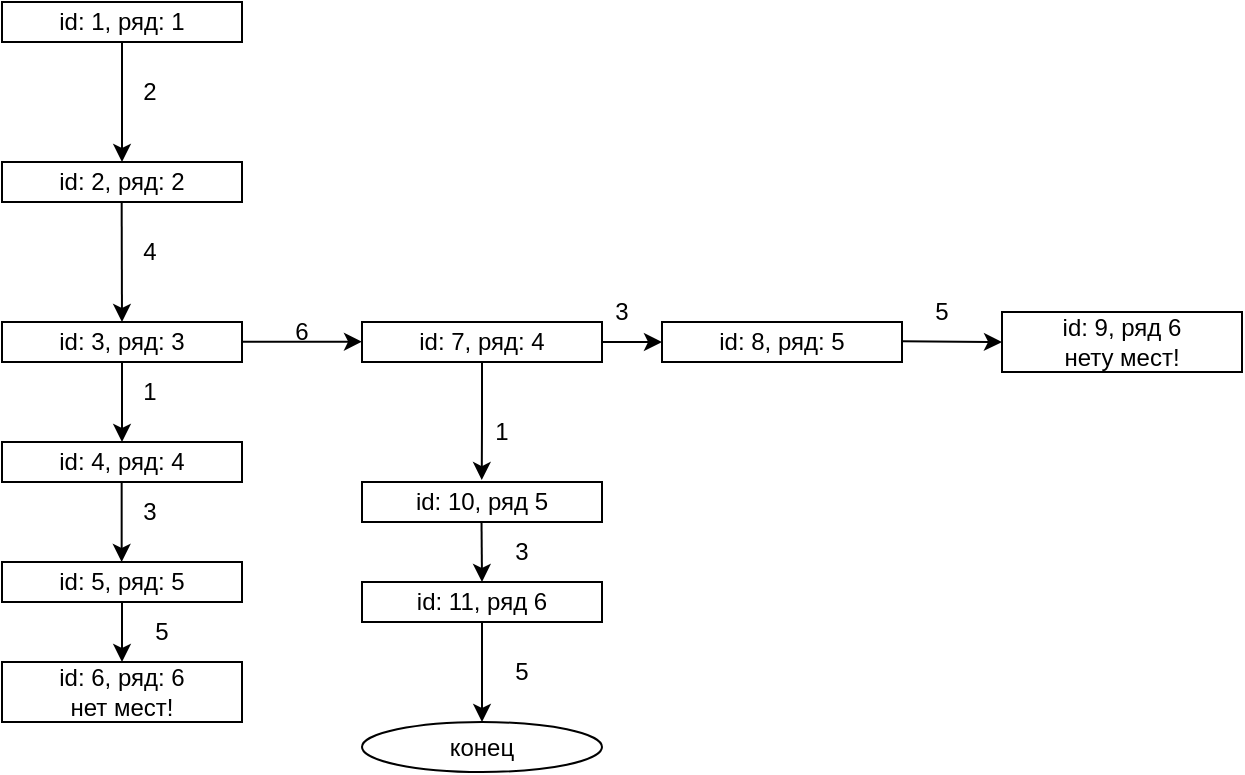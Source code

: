 <mxfile version="23.1.5" type="device">
  <diagram name="Страница — 1" id="qdfZQsnE_lnyh3a2jX9p">
    <mxGraphModel dx="1434" dy="844" grid="1" gridSize="10" guides="1" tooltips="1" connect="1" arrows="1" fold="1" page="1" pageScale="1" pageWidth="827" pageHeight="1169" math="0" shadow="0">
      <root>
        <mxCell id="0" />
        <mxCell id="1" parent="0" />
        <mxCell id="Z7ZuaujE7Fwi7aXj2LP4-6" style="edgeStyle=orthogonalEdgeStyle;rounded=0;orthogonalLoop=1;jettySize=auto;html=1;entryX=0.5;entryY=0;entryDx=0;entryDy=0;" parent="1" source="Z7ZuaujE7Fwi7aXj2LP4-1" target="Z7ZuaujE7Fwi7aXj2LP4-4" edge="1">
          <mxGeometry relative="1" as="geometry" />
        </mxCell>
        <mxCell id="Z7ZuaujE7Fwi7aXj2LP4-1" value="id: 1, ряд: 1" style="rounded=0;whiteSpace=wrap;html=1;" parent="1" vertex="1">
          <mxGeometry x="340" y="160" width="120" height="20" as="geometry" />
        </mxCell>
        <mxCell id="Z7ZuaujE7Fwi7aXj2LP4-3" value="2" style="text;html=1;align=center;verticalAlign=middle;whiteSpace=wrap;rounded=0;" parent="1" vertex="1">
          <mxGeometry x="384" y="190" width="60" height="30" as="geometry" />
        </mxCell>
        <mxCell id="Z7ZuaujE7Fwi7aXj2LP4-4" value="id: 2, ряд: 2" style="rounded=0;whiteSpace=wrap;html=1;" parent="1" vertex="1">
          <mxGeometry x="340" y="240" width="120" height="20" as="geometry" />
        </mxCell>
        <mxCell id="Z7ZuaujE7Fwi7aXj2LP4-5" value="" style="endArrow=classic;html=1;rounded=0;" parent="1" edge="1">
          <mxGeometry width="50" height="50" relative="1" as="geometry">
            <mxPoint x="399.83" y="260" as="sourcePoint" />
            <mxPoint x="400" y="320" as="targetPoint" />
          </mxGeometry>
        </mxCell>
        <mxCell id="Z7ZuaujE7Fwi7aXj2LP4-7" value="4" style="text;html=1;align=center;verticalAlign=middle;whiteSpace=wrap;rounded=0;" parent="1" vertex="1">
          <mxGeometry x="384" y="270" width="60" height="30" as="geometry" />
        </mxCell>
        <mxCell id="Z7ZuaujE7Fwi7aXj2LP4-10" style="edgeStyle=orthogonalEdgeStyle;rounded=0;orthogonalLoop=1;jettySize=auto;html=1;entryX=0.5;entryY=0;entryDx=0;entryDy=0;" parent="1" source="Z7ZuaujE7Fwi7aXj2LP4-8" target="Z7ZuaujE7Fwi7aXj2LP4-9" edge="1">
          <mxGeometry relative="1" as="geometry" />
        </mxCell>
        <mxCell id="Z7ZuaujE7Fwi7aXj2LP4-8" value="id: 3, ряд: 3" style="rounded=0;whiteSpace=wrap;html=1;" parent="1" vertex="1">
          <mxGeometry x="340" y="320" width="120" height="20" as="geometry" />
        </mxCell>
        <mxCell id="Z7ZuaujE7Fwi7aXj2LP4-9" value="id: 4, ряд: 4" style="rounded=0;whiteSpace=wrap;html=1;" parent="1" vertex="1">
          <mxGeometry x="340" y="380" width="120" height="20" as="geometry" />
        </mxCell>
        <mxCell id="Z7ZuaujE7Fwi7aXj2LP4-11" value="1" style="text;html=1;align=center;verticalAlign=middle;whiteSpace=wrap;rounded=0;" parent="1" vertex="1">
          <mxGeometry x="384" y="340" width="60" height="30" as="geometry" />
        </mxCell>
        <mxCell id="Z7ZuaujE7Fwi7aXj2LP4-12" value="" style="endArrow=classic;html=1;rounded=0;" parent="1" edge="1">
          <mxGeometry width="50" height="50" relative="1" as="geometry">
            <mxPoint x="399.83" y="400" as="sourcePoint" />
            <mxPoint x="399.83" y="440" as="targetPoint" />
          </mxGeometry>
        </mxCell>
        <mxCell id="Z7ZuaujE7Fwi7aXj2LP4-17" style="edgeStyle=orthogonalEdgeStyle;rounded=0;orthogonalLoop=1;jettySize=auto;html=1;entryX=0.5;entryY=0;entryDx=0;entryDy=0;" parent="1" source="Z7ZuaujE7Fwi7aXj2LP4-13" target="Z7ZuaujE7Fwi7aXj2LP4-16" edge="1">
          <mxGeometry relative="1" as="geometry" />
        </mxCell>
        <mxCell id="Z7ZuaujE7Fwi7aXj2LP4-13" value="id: 5, ряд: 5" style="rounded=0;whiteSpace=wrap;html=1;" parent="1" vertex="1">
          <mxGeometry x="340" y="440" width="120" height="20" as="geometry" />
        </mxCell>
        <mxCell id="Z7ZuaujE7Fwi7aXj2LP4-14" value="3" style="text;html=1;align=center;verticalAlign=middle;whiteSpace=wrap;rounded=0;" parent="1" vertex="1">
          <mxGeometry x="384" y="400" width="60" height="30" as="geometry" />
        </mxCell>
        <mxCell id="Z7ZuaujE7Fwi7aXj2LP4-16" value="id: 6, ряд: 6&lt;br&gt;нет мест!" style="rounded=0;whiteSpace=wrap;html=1;" parent="1" vertex="1">
          <mxGeometry x="340" y="490" width="120" height="30" as="geometry" />
        </mxCell>
        <mxCell id="Z7ZuaujE7Fwi7aXj2LP4-18" value="" style="endArrow=classic;html=1;rounded=0;" parent="1" edge="1">
          <mxGeometry width="50" height="50" relative="1" as="geometry">
            <mxPoint x="460" y="329.83" as="sourcePoint" />
            <mxPoint x="520" y="329.83" as="targetPoint" />
          </mxGeometry>
        </mxCell>
        <mxCell id="Z7ZuaujE7Fwi7aXj2LP4-19" value="6" style="text;html=1;align=center;verticalAlign=middle;whiteSpace=wrap;rounded=0;" parent="1" vertex="1">
          <mxGeometry x="460" y="310" width="60" height="30" as="geometry" />
        </mxCell>
        <mxCell id="Z7ZuaujE7Fwi7aXj2LP4-22" style="edgeStyle=orthogonalEdgeStyle;rounded=0;orthogonalLoop=1;jettySize=auto;html=1;entryX=0;entryY=0.5;entryDx=0;entryDy=0;" parent="1" source="Z7ZuaujE7Fwi7aXj2LP4-20" target="Z7ZuaujE7Fwi7aXj2LP4-21" edge="1">
          <mxGeometry relative="1" as="geometry" />
        </mxCell>
        <mxCell id="Z7ZuaujE7Fwi7aXj2LP4-20" value="id: 7, ряд: 4" style="rounded=0;whiteSpace=wrap;html=1;" parent="1" vertex="1">
          <mxGeometry x="520" y="320" width="120" height="20" as="geometry" />
        </mxCell>
        <mxCell id="Z7ZuaujE7Fwi7aXj2LP4-21" value="id: 8, ряд: 5" style="rounded=0;whiteSpace=wrap;html=1;" parent="1" vertex="1">
          <mxGeometry x="670" y="320" width="120" height="20" as="geometry" />
        </mxCell>
        <mxCell id="Z7ZuaujE7Fwi7aXj2LP4-23" value="3" style="text;html=1;align=center;verticalAlign=middle;whiteSpace=wrap;rounded=0;" parent="1" vertex="1">
          <mxGeometry x="620" y="300" width="60" height="30" as="geometry" />
        </mxCell>
        <mxCell id="Z7ZuaujE7Fwi7aXj2LP4-25" value="" style="endArrow=classic;html=1;rounded=0;" parent="1" edge="1">
          <mxGeometry width="50" height="50" relative="1" as="geometry">
            <mxPoint x="790" y="329.67" as="sourcePoint" />
            <mxPoint x="840" y="330" as="targetPoint" />
          </mxGeometry>
        </mxCell>
        <mxCell id="Z7ZuaujE7Fwi7aXj2LP4-26" value="id: 9, ряд 6&lt;br&gt;нету мест!" style="rounded=0;whiteSpace=wrap;html=1;" parent="1" vertex="1">
          <mxGeometry x="840" y="315" width="120" height="30" as="geometry" />
        </mxCell>
        <mxCell id="Z7ZuaujE7Fwi7aXj2LP4-27" value="5" style="text;html=1;align=center;verticalAlign=middle;whiteSpace=wrap;rounded=0;" parent="1" vertex="1">
          <mxGeometry x="780" y="300" width="60" height="30" as="geometry" />
        </mxCell>
        <mxCell id="Z7ZuaujE7Fwi7aXj2LP4-29" value="1" style="text;html=1;align=center;verticalAlign=middle;whiteSpace=wrap;rounded=0;" parent="1" vertex="1">
          <mxGeometry x="560" y="360" width="60" height="30" as="geometry" />
        </mxCell>
        <mxCell id="Z7ZuaujE7Fwi7aXj2LP4-30" value="id: 10, ряд 5" style="rounded=0;whiteSpace=wrap;html=1;" parent="1" vertex="1">
          <mxGeometry x="520" y="400" width="120" height="20" as="geometry" />
        </mxCell>
        <mxCell id="Z7ZuaujE7Fwi7aXj2LP4-31" style="edgeStyle=orthogonalEdgeStyle;rounded=0;orthogonalLoop=1;jettySize=auto;html=1;entryX=0.499;entryY=-0.049;entryDx=0;entryDy=0;entryPerimeter=0;" parent="1" source="Z7ZuaujE7Fwi7aXj2LP4-20" target="Z7ZuaujE7Fwi7aXj2LP4-30" edge="1">
          <mxGeometry relative="1" as="geometry" />
        </mxCell>
        <mxCell id="Z7ZuaujE7Fwi7aXj2LP4-38" style="edgeStyle=orthogonalEdgeStyle;rounded=0;orthogonalLoop=1;jettySize=auto;html=1;entryX=0.5;entryY=0;entryDx=0;entryDy=0;" parent="1" source="Z7ZuaujE7Fwi7aXj2LP4-33" target="Z7ZuaujE7Fwi7aXj2LP4-37" edge="1">
          <mxGeometry relative="1" as="geometry" />
        </mxCell>
        <mxCell id="Z7ZuaujE7Fwi7aXj2LP4-33" value="id: 11, ряд 6" style="rounded=0;whiteSpace=wrap;html=1;" parent="1" vertex="1">
          <mxGeometry x="520" y="450" width="120" height="20" as="geometry" />
        </mxCell>
        <mxCell id="Z7ZuaujE7Fwi7aXj2LP4-34" value="" style="endArrow=classic;html=1;rounded=0;" parent="1" edge="1">
          <mxGeometry width="50" height="50" relative="1" as="geometry">
            <mxPoint x="579.76" y="420" as="sourcePoint" />
            <mxPoint x="580" y="450" as="targetPoint" />
          </mxGeometry>
        </mxCell>
        <mxCell id="Z7ZuaujE7Fwi7aXj2LP4-35" value="3" style="text;html=1;align=center;verticalAlign=middle;whiteSpace=wrap;rounded=0;" parent="1" vertex="1">
          <mxGeometry x="570" y="420" width="60" height="30" as="geometry" />
        </mxCell>
        <mxCell id="Z7ZuaujE7Fwi7aXj2LP4-37" value="конец" style="ellipse;whiteSpace=wrap;html=1;" parent="1" vertex="1">
          <mxGeometry x="520" y="520" width="120" height="25" as="geometry" />
        </mxCell>
        <mxCell id="Z7ZuaujE7Fwi7aXj2LP4-39" value="5" style="text;html=1;align=center;verticalAlign=middle;whiteSpace=wrap;rounded=0;" parent="1" vertex="1">
          <mxGeometry x="570" y="480" width="60" height="30" as="geometry" />
        </mxCell>
        <mxCell id="Z7ZuaujE7Fwi7aXj2LP4-40" value="5" style="text;html=1;align=center;verticalAlign=middle;whiteSpace=wrap;rounded=0;" parent="1" vertex="1">
          <mxGeometry x="390" y="460" width="60" height="30" as="geometry" />
        </mxCell>
      </root>
    </mxGraphModel>
  </diagram>
</mxfile>
